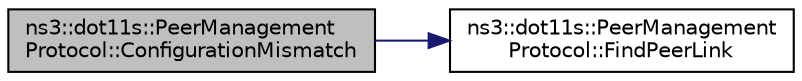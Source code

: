digraph "ns3::dot11s::PeerManagementProtocol::ConfigurationMismatch"
{
 // LATEX_PDF_SIZE
  edge [fontname="Helvetica",fontsize="10",labelfontname="Helvetica",labelfontsize="10"];
  node [fontname="Helvetica",fontsize="10",shape=record];
  rankdir="LR";
  Node1 [label="ns3::dot11s::PeerManagement\lProtocol::ConfigurationMismatch",height=0.2,width=0.4,color="black", fillcolor="grey75", style="filled", fontcolor="black",tooltip="Cancels peer link due to broken configuration (Mesh ID or Supported rates)"];
  Node1 -> Node2 [color="midnightblue",fontsize="10",style="solid",fontname="Helvetica"];
  Node2 [label="ns3::dot11s::PeerManagement\lProtocol::FindPeerLink",height=0.2,width=0.4,color="black", fillcolor="white", style="filled",URL="$classns3_1_1dot11s_1_1_peer_management_protocol.html#adc13cd9c290c7098d598af016b606133",tooltip="Find active peer link by my interface and peer interface MAC."];
}
